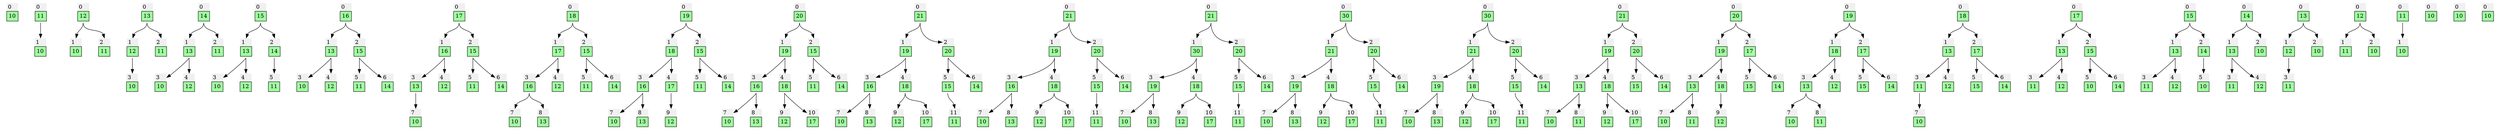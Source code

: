 digraph g
{ 
node [shape=none]
rankdir="TB"
edge[tailclip=false,arrowtail=dot];
node_0_0
[label=<
<TABLE BORDER="0" CELLBORDER="1" CELLSPACING="0" CELLPADDING="4" >
<TR> <TD CELLPADDING="3" BORDER="0"  ALIGN="LEFT" bgcolor="#f0f0f0" PORT="id">0</TD> </TR><TR>
<TD PORT="val" bgcolor="#a0FFa0">10</TD>
</TR></TABLE>>];
node_0_1
[label=<
<TABLE BORDER="0" CELLBORDER="1" CELLSPACING="0" CELLPADDING="4" >
<TR> <TD CELLPADDING="3" BORDER="0"  ALIGN="LEFT" bgcolor="#f0f0f0" PORT="id">0</TD> </TR><TR>
<TD PORT="val" bgcolor="#a0FFa0">11</TD>
</TR></TABLE>>];
node_0_1:s -> node_1_1:id ;
node_1_1
[label=<
<TABLE BORDER="0" CELLBORDER="1" CELLSPACING="0" CELLPADDING="4" >
<TR> <TD CELLPADDING="3" BORDER="0"  ALIGN="LEFT" bgcolor="#f0f0f0" PORT="id">1</TD> </TR><TR>
<TD PORT="val" bgcolor="#a0FFa0">10</TD>
</TR></TABLE>>];
node_0_2
[label=<
<TABLE BORDER="0" CELLBORDER="1" CELLSPACING="0" CELLPADDING="4" >
<TR> <TD CELLPADDING="3" BORDER="0"  ALIGN="LEFT" bgcolor="#f0f0f0" PORT="id">0</TD> </TR><TR>
<TD PORT="val" bgcolor="#a0FFa0">12</TD>
</TR></TABLE>>];
rank = same; node_1_2;node_2_2;
node_0_2:s -> node_1_2:id ;
node_0_2:s -> node_2_2:id ;
node_1_2
[label=<
<TABLE BORDER="0" CELLBORDER="1" CELLSPACING="0" CELLPADDING="4" >
<TR> <TD CELLPADDING="3" BORDER="0"  ALIGN="LEFT" bgcolor="#f0f0f0" PORT="id">1</TD> </TR><TR>
<TD PORT="val" bgcolor="#a0FFa0">10</TD>
</TR></TABLE>>];
node_2_2
[label=<
<TABLE BORDER="0" CELLBORDER="1" CELLSPACING="0" CELLPADDING="4" >
<TR> <TD CELLPADDING="3" BORDER="0"  ALIGN="LEFT" bgcolor="#f0f0f0" PORT="id">2</TD> </TR><TR>
<TD PORT="val" bgcolor="#a0FFa0">11</TD>
</TR></TABLE>>];
node_0_3
[label=<
<TABLE BORDER="0" CELLBORDER="1" CELLSPACING="0" CELLPADDING="4" >
<TR> <TD CELLPADDING="3" BORDER="0"  ALIGN="LEFT" bgcolor="#f0f0f0" PORT="id">0</TD> </TR><TR>
<TD PORT="val" bgcolor="#a0FFa0">13</TD>
</TR></TABLE>>];
rank = same; node_1_3;node_2_3;
node_0_3:s -> node_1_3:id ;
node_0_3:s -> node_2_3:id ;
node_1_3
[label=<
<TABLE BORDER="0" CELLBORDER="1" CELLSPACING="0" CELLPADDING="4" >
<TR> <TD CELLPADDING="3" BORDER="0"  ALIGN="LEFT" bgcolor="#f0f0f0" PORT="id">1</TD> </TR><TR>
<TD PORT="val" bgcolor="#a0FFa0">12</TD>
</TR></TABLE>>];
node_1_3:s -> node_3_3:id ;
node_3_3
[label=<
<TABLE BORDER="0" CELLBORDER="1" CELLSPACING="0" CELLPADDING="4" >
<TR> <TD CELLPADDING="3" BORDER="0"  ALIGN="LEFT" bgcolor="#f0f0f0" PORT="id">3</TD> </TR><TR>
<TD PORT="val" bgcolor="#a0FFa0">10</TD>
</TR></TABLE>>];
node_2_3
[label=<
<TABLE BORDER="0" CELLBORDER="1" CELLSPACING="0" CELLPADDING="4" >
<TR> <TD CELLPADDING="3" BORDER="0"  ALIGN="LEFT" bgcolor="#f0f0f0" PORT="id">2</TD> </TR><TR>
<TD PORT="val" bgcolor="#a0FFa0">11</TD>
</TR></TABLE>>];
node_0_4
[label=<
<TABLE BORDER="0" CELLBORDER="1" CELLSPACING="0" CELLPADDING="4" >
<TR> <TD CELLPADDING="3" BORDER="0"  ALIGN="LEFT" bgcolor="#f0f0f0" PORT="id">0</TD> </TR><TR>
<TD PORT="val" bgcolor="#a0FFa0">14</TD>
</TR></TABLE>>];
rank = same; node_1_4;node_2_4;
node_0_4:s -> node_1_4:id ;
node_0_4:s -> node_2_4:id ;
node_1_4
[label=<
<TABLE BORDER="0" CELLBORDER="1" CELLSPACING="0" CELLPADDING="4" >
<TR> <TD CELLPADDING="3" BORDER="0"  ALIGN="LEFT" bgcolor="#f0f0f0" PORT="id">1</TD> </TR><TR>
<TD PORT="val" bgcolor="#a0FFa0">13</TD>
</TR></TABLE>>];
rank = same; node_3_4;node_4_4;
node_1_4:s -> node_3_4:id ;
node_1_4:s -> node_4_4:id ;
node_3_4
[label=<
<TABLE BORDER="0" CELLBORDER="1" CELLSPACING="0" CELLPADDING="4" >
<TR> <TD CELLPADDING="3" BORDER="0"  ALIGN="LEFT" bgcolor="#f0f0f0" PORT="id">3</TD> </TR><TR>
<TD PORT="val" bgcolor="#a0FFa0">10</TD>
</TR></TABLE>>];
node_4_4
[label=<
<TABLE BORDER="0" CELLBORDER="1" CELLSPACING="0" CELLPADDING="4" >
<TR> <TD CELLPADDING="3" BORDER="0"  ALIGN="LEFT" bgcolor="#f0f0f0" PORT="id">4</TD> </TR><TR>
<TD PORT="val" bgcolor="#a0FFa0">12</TD>
</TR></TABLE>>];
node_2_4
[label=<
<TABLE BORDER="0" CELLBORDER="1" CELLSPACING="0" CELLPADDING="4" >
<TR> <TD CELLPADDING="3" BORDER="0"  ALIGN="LEFT" bgcolor="#f0f0f0" PORT="id">2</TD> </TR><TR>
<TD PORT="val" bgcolor="#a0FFa0">11</TD>
</TR></TABLE>>];
node_0_5
[label=<
<TABLE BORDER="0" CELLBORDER="1" CELLSPACING="0" CELLPADDING="4" >
<TR> <TD CELLPADDING="3" BORDER="0"  ALIGN="LEFT" bgcolor="#f0f0f0" PORT="id">0</TD> </TR><TR>
<TD PORT="val" bgcolor="#a0FFa0">15</TD>
</TR></TABLE>>];
rank = same; node_1_5;node_2_5;
node_0_5:s -> node_1_5:id ;
node_0_5:s -> node_2_5:id ;
node_1_5
[label=<
<TABLE BORDER="0" CELLBORDER="1" CELLSPACING="0" CELLPADDING="4" >
<TR> <TD CELLPADDING="3" BORDER="0"  ALIGN="LEFT" bgcolor="#f0f0f0" PORT="id">1</TD> </TR><TR>
<TD PORT="val" bgcolor="#a0FFa0">13</TD>
</TR></TABLE>>];
rank = same; node_3_5;node_4_5;
node_1_5:s -> node_3_5:id ;
node_1_5:s -> node_4_5:id ;
node_3_5
[label=<
<TABLE BORDER="0" CELLBORDER="1" CELLSPACING="0" CELLPADDING="4" >
<TR> <TD CELLPADDING="3" BORDER="0"  ALIGN="LEFT" bgcolor="#f0f0f0" PORT="id">3</TD> </TR><TR>
<TD PORT="val" bgcolor="#a0FFa0">10</TD>
</TR></TABLE>>];
node_4_5
[label=<
<TABLE BORDER="0" CELLBORDER="1" CELLSPACING="0" CELLPADDING="4" >
<TR> <TD CELLPADDING="3" BORDER="0"  ALIGN="LEFT" bgcolor="#f0f0f0" PORT="id">4</TD> </TR><TR>
<TD PORT="val" bgcolor="#a0FFa0">12</TD>
</TR></TABLE>>];
node_2_5
[label=<
<TABLE BORDER="0" CELLBORDER="1" CELLSPACING="0" CELLPADDING="4" >
<TR> <TD CELLPADDING="3" BORDER="0"  ALIGN="LEFT" bgcolor="#f0f0f0" PORT="id">2</TD> </TR><TR>
<TD PORT="val" bgcolor="#a0FFa0">14</TD>
</TR></TABLE>>];
node_2_5:s -> node_5_5:id ;
node_5_5
[label=<
<TABLE BORDER="0" CELLBORDER="1" CELLSPACING="0" CELLPADDING="4" >
<TR> <TD CELLPADDING="3" BORDER="0"  ALIGN="LEFT" bgcolor="#f0f0f0" PORT="id">5</TD> </TR><TR>
<TD PORT="val" bgcolor="#a0FFa0">11</TD>
</TR></TABLE>>];
node_0_6
[label=<
<TABLE BORDER="0" CELLBORDER="1" CELLSPACING="0" CELLPADDING="4" >
<TR> <TD CELLPADDING="3" BORDER="0"  ALIGN="LEFT" bgcolor="#f0f0f0" PORT="id">0</TD> </TR><TR>
<TD PORT="val" bgcolor="#a0FFa0">16</TD>
</TR></TABLE>>];
rank = same; node_1_6;node_2_6;
node_0_6:s -> node_1_6:id ;
node_0_6:s -> node_2_6:id ;
node_1_6
[label=<
<TABLE BORDER="0" CELLBORDER="1" CELLSPACING="0" CELLPADDING="4" >
<TR> <TD CELLPADDING="3" BORDER="0"  ALIGN="LEFT" bgcolor="#f0f0f0" PORT="id">1</TD> </TR><TR>
<TD PORT="val" bgcolor="#a0FFa0">13</TD>
</TR></TABLE>>];
rank = same; node_3_6;node_4_6;
node_1_6:s -> node_3_6:id ;
node_1_6:s -> node_4_6:id ;
node_3_6
[label=<
<TABLE BORDER="0" CELLBORDER="1" CELLSPACING="0" CELLPADDING="4" >
<TR> <TD CELLPADDING="3" BORDER="0"  ALIGN="LEFT" bgcolor="#f0f0f0" PORT="id">3</TD> </TR><TR>
<TD PORT="val" bgcolor="#a0FFa0">10</TD>
</TR></TABLE>>];
node_4_6
[label=<
<TABLE BORDER="0" CELLBORDER="1" CELLSPACING="0" CELLPADDING="4" >
<TR> <TD CELLPADDING="3" BORDER="0"  ALIGN="LEFT" bgcolor="#f0f0f0" PORT="id">4</TD> </TR><TR>
<TD PORT="val" bgcolor="#a0FFa0">12</TD>
</TR></TABLE>>];
node_2_6
[label=<
<TABLE BORDER="0" CELLBORDER="1" CELLSPACING="0" CELLPADDING="4" >
<TR> <TD CELLPADDING="3" BORDER="0"  ALIGN="LEFT" bgcolor="#f0f0f0" PORT="id">2</TD> </TR><TR>
<TD PORT="val" bgcolor="#a0FFa0">15</TD>
</TR></TABLE>>];
rank = same; node_5_6;node_6_6;
node_2_6:s -> node_5_6:id ;
node_2_6:s -> node_6_6:id ;
node_5_6
[label=<
<TABLE BORDER="0" CELLBORDER="1" CELLSPACING="0" CELLPADDING="4" >
<TR> <TD CELLPADDING="3" BORDER="0"  ALIGN="LEFT" bgcolor="#f0f0f0" PORT="id">5</TD> </TR><TR>
<TD PORT="val" bgcolor="#a0FFa0">11</TD>
</TR></TABLE>>];
node_6_6
[label=<
<TABLE BORDER="0" CELLBORDER="1" CELLSPACING="0" CELLPADDING="4" >
<TR> <TD CELLPADDING="3" BORDER="0"  ALIGN="LEFT" bgcolor="#f0f0f0" PORT="id">6</TD> </TR><TR>
<TD PORT="val" bgcolor="#a0FFa0">14</TD>
</TR></TABLE>>];
node_0_7
[label=<
<TABLE BORDER="0" CELLBORDER="1" CELLSPACING="0" CELLPADDING="4" >
<TR> <TD CELLPADDING="3" BORDER="0"  ALIGN="LEFT" bgcolor="#f0f0f0" PORT="id">0</TD> </TR><TR>
<TD PORT="val" bgcolor="#a0FFa0">17</TD>
</TR></TABLE>>];
rank = same; node_1_7;node_2_7;
node_0_7:s -> node_1_7:id ;
node_0_7:s -> node_2_7:id ;
node_1_7
[label=<
<TABLE BORDER="0" CELLBORDER="1" CELLSPACING="0" CELLPADDING="4" >
<TR> <TD CELLPADDING="3" BORDER="0"  ALIGN="LEFT" bgcolor="#f0f0f0" PORT="id">1</TD> </TR><TR>
<TD PORT="val" bgcolor="#a0FFa0">16</TD>
</TR></TABLE>>];
rank = same; node_3_7;node_4_7;
node_1_7:s -> node_3_7:id ;
node_1_7:s -> node_4_7:id ;
node_3_7
[label=<
<TABLE BORDER="0" CELLBORDER="1" CELLSPACING="0" CELLPADDING="4" >
<TR> <TD CELLPADDING="3" BORDER="0"  ALIGN="LEFT" bgcolor="#f0f0f0" PORT="id">3</TD> </TR><TR>
<TD PORT="val" bgcolor="#a0FFa0">13</TD>
</TR></TABLE>>];
node_3_7:s -> node_7_7:id ;
node_7_7
[label=<
<TABLE BORDER="0" CELLBORDER="1" CELLSPACING="0" CELLPADDING="4" >
<TR> <TD CELLPADDING="3" BORDER="0"  ALIGN="LEFT" bgcolor="#f0f0f0" PORT="id">7</TD> </TR><TR>
<TD PORT="val" bgcolor="#a0FFa0">10</TD>
</TR></TABLE>>];
node_4_7
[label=<
<TABLE BORDER="0" CELLBORDER="1" CELLSPACING="0" CELLPADDING="4" >
<TR> <TD CELLPADDING="3" BORDER="0"  ALIGN="LEFT" bgcolor="#f0f0f0" PORT="id">4</TD> </TR><TR>
<TD PORT="val" bgcolor="#a0FFa0">12</TD>
</TR></TABLE>>];
node_2_7
[label=<
<TABLE BORDER="0" CELLBORDER="1" CELLSPACING="0" CELLPADDING="4" >
<TR> <TD CELLPADDING="3" BORDER="0"  ALIGN="LEFT" bgcolor="#f0f0f0" PORT="id">2</TD> </TR><TR>
<TD PORT="val" bgcolor="#a0FFa0">15</TD>
</TR></TABLE>>];
rank = same; node_5_7;node_6_7;
node_2_7:s -> node_5_7:id ;
node_2_7:s -> node_6_7:id ;
node_5_7
[label=<
<TABLE BORDER="0" CELLBORDER="1" CELLSPACING="0" CELLPADDING="4" >
<TR> <TD CELLPADDING="3" BORDER="0"  ALIGN="LEFT" bgcolor="#f0f0f0" PORT="id">5</TD> </TR><TR>
<TD PORT="val" bgcolor="#a0FFa0">11</TD>
</TR></TABLE>>];
node_6_7
[label=<
<TABLE BORDER="0" CELLBORDER="1" CELLSPACING="0" CELLPADDING="4" >
<TR> <TD CELLPADDING="3" BORDER="0"  ALIGN="LEFT" bgcolor="#f0f0f0" PORT="id">6</TD> </TR><TR>
<TD PORT="val" bgcolor="#a0FFa0">14</TD>
</TR></TABLE>>];
node_0_8
[label=<
<TABLE BORDER="0" CELLBORDER="1" CELLSPACING="0" CELLPADDING="4" >
<TR> <TD CELLPADDING="3" BORDER="0"  ALIGN="LEFT" bgcolor="#f0f0f0" PORT="id">0</TD> </TR><TR>
<TD PORT="val" bgcolor="#a0FFa0">18</TD>
</TR></TABLE>>];
rank = same; node_1_8;node_2_8;
node_0_8:s -> node_1_8:id ;
node_0_8:s -> node_2_8:id ;
node_1_8
[label=<
<TABLE BORDER="0" CELLBORDER="1" CELLSPACING="0" CELLPADDING="4" >
<TR> <TD CELLPADDING="3" BORDER="0"  ALIGN="LEFT" bgcolor="#f0f0f0" PORT="id">1</TD> </TR><TR>
<TD PORT="val" bgcolor="#a0FFa0">17</TD>
</TR></TABLE>>];
rank = same; node_3_8;node_4_8;
node_1_8:s -> node_3_8:id ;
node_1_8:s -> node_4_8:id ;
node_3_8
[label=<
<TABLE BORDER="0" CELLBORDER="1" CELLSPACING="0" CELLPADDING="4" >
<TR> <TD CELLPADDING="3" BORDER="0"  ALIGN="LEFT" bgcolor="#f0f0f0" PORT="id">3</TD> </TR><TR>
<TD PORT="val" bgcolor="#a0FFa0">16</TD>
</TR></TABLE>>];
rank = same; node_7_8;node_8_8;
node_3_8:s -> node_7_8:id ;
node_3_8:s -> node_8_8:id ;
node_7_8
[label=<
<TABLE BORDER="0" CELLBORDER="1" CELLSPACING="0" CELLPADDING="4" >
<TR> <TD CELLPADDING="3" BORDER="0"  ALIGN="LEFT" bgcolor="#f0f0f0" PORT="id">7</TD> </TR><TR>
<TD PORT="val" bgcolor="#a0FFa0">10</TD>
</TR></TABLE>>];
node_8_8
[label=<
<TABLE BORDER="0" CELLBORDER="1" CELLSPACING="0" CELLPADDING="4" >
<TR> <TD CELLPADDING="3" BORDER="0"  ALIGN="LEFT" bgcolor="#f0f0f0" PORT="id">8</TD> </TR><TR>
<TD PORT="val" bgcolor="#a0FFa0">13</TD>
</TR></TABLE>>];
node_4_8
[label=<
<TABLE BORDER="0" CELLBORDER="1" CELLSPACING="0" CELLPADDING="4" >
<TR> <TD CELLPADDING="3" BORDER="0"  ALIGN="LEFT" bgcolor="#f0f0f0" PORT="id">4</TD> </TR><TR>
<TD PORT="val" bgcolor="#a0FFa0">12</TD>
</TR></TABLE>>];
node_2_8
[label=<
<TABLE BORDER="0" CELLBORDER="1" CELLSPACING="0" CELLPADDING="4" >
<TR> <TD CELLPADDING="3" BORDER="0"  ALIGN="LEFT" bgcolor="#f0f0f0" PORT="id">2</TD> </TR><TR>
<TD PORT="val" bgcolor="#a0FFa0">15</TD>
</TR></TABLE>>];
rank = same; node_5_8;node_6_8;
node_2_8:s -> node_5_8:id ;
node_2_8:s -> node_6_8:id ;
node_5_8
[label=<
<TABLE BORDER="0" CELLBORDER="1" CELLSPACING="0" CELLPADDING="4" >
<TR> <TD CELLPADDING="3" BORDER="0"  ALIGN="LEFT" bgcolor="#f0f0f0" PORT="id">5</TD> </TR><TR>
<TD PORT="val" bgcolor="#a0FFa0">11</TD>
</TR></TABLE>>];
node_6_8
[label=<
<TABLE BORDER="0" CELLBORDER="1" CELLSPACING="0" CELLPADDING="4" >
<TR> <TD CELLPADDING="3" BORDER="0"  ALIGN="LEFT" bgcolor="#f0f0f0" PORT="id">6</TD> </TR><TR>
<TD PORT="val" bgcolor="#a0FFa0">14</TD>
</TR></TABLE>>];
node_0_9
[label=<
<TABLE BORDER="0" CELLBORDER="1" CELLSPACING="0" CELLPADDING="4" >
<TR> <TD CELLPADDING="3" BORDER="0"  ALIGN="LEFT" bgcolor="#f0f0f0" PORT="id">0</TD> </TR><TR>
<TD PORT="val" bgcolor="#a0FFa0">19</TD>
</TR></TABLE>>];
rank = same; node_1_9;node_2_9;
node_0_9:s -> node_1_9:id ;
node_0_9:s -> node_2_9:id ;
node_1_9
[label=<
<TABLE BORDER="0" CELLBORDER="1" CELLSPACING="0" CELLPADDING="4" >
<TR> <TD CELLPADDING="3" BORDER="0"  ALIGN="LEFT" bgcolor="#f0f0f0" PORT="id">1</TD> </TR><TR>
<TD PORT="val" bgcolor="#a0FFa0">18</TD>
</TR></TABLE>>];
rank = same; node_3_9;node_4_9;
node_1_9:s -> node_3_9:id ;
node_1_9:s -> node_4_9:id ;
node_3_9
[label=<
<TABLE BORDER="0" CELLBORDER="1" CELLSPACING="0" CELLPADDING="4" >
<TR> <TD CELLPADDING="3" BORDER="0"  ALIGN="LEFT" bgcolor="#f0f0f0" PORT="id">3</TD> </TR><TR>
<TD PORT="val" bgcolor="#a0FFa0">16</TD>
</TR></TABLE>>];
rank = same; node_7_9;node_8_9;
node_3_9:s -> node_7_9:id ;
node_3_9:s -> node_8_9:id ;
node_7_9
[label=<
<TABLE BORDER="0" CELLBORDER="1" CELLSPACING="0" CELLPADDING="4" >
<TR> <TD CELLPADDING="3" BORDER="0"  ALIGN="LEFT" bgcolor="#f0f0f0" PORT="id">7</TD> </TR><TR>
<TD PORT="val" bgcolor="#a0FFa0">10</TD>
</TR></TABLE>>];
node_8_9
[label=<
<TABLE BORDER="0" CELLBORDER="1" CELLSPACING="0" CELLPADDING="4" >
<TR> <TD CELLPADDING="3" BORDER="0"  ALIGN="LEFT" bgcolor="#f0f0f0" PORT="id">8</TD> </TR><TR>
<TD PORT="val" bgcolor="#a0FFa0">13</TD>
</TR></TABLE>>];
node_4_9
[label=<
<TABLE BORDER="0" CELLBORDER="1" CELLSPACING="0" CELLPADDING="4" >
<TR> <TD CELLPADDING="3" BORDER="0"  ALIGN="LEFT" bgcolor="#f0f0f0" PORT="id">4</TD> </TR><TR>
<TD PORT="val" bgcolor="#a0FFa0">17</TD>
</TR></TABLE>>];
node_4_9:s -> node_9_9:id ;
node_9_9
[label=<
<TABLE BORDER="0" CELLBORDER="1" CELLSPACING="0" CELLPADDING="4" >
<TR> <TD CELLPADDING="3" BORDER="0"  ALIGN="LEFT" bgcolor="#f0f0f0" PORT="id">9</TD> </TR><TR>
<TD PORT="val" bgcolor="#a0FFa0">12</TD>
</TR></TABLE>>];
node_2_9
[label=<
<TABLE BORDER="0" CELLBORDER="1" CELLSPACING="0" CELLPADDING="4" >
<TR> <TD CELLPADDING="3" BORDER="0"  ALIGN="LEFT" bgcolor="#f0f0f0" PORT="id">2</TD> </TR><TR>
<TD PORT="val" bgcolor="#a0FFa0">15</TD>
</TR></TABLE>>];
rank = same; node_5_9;node_6_9;
node_2_9:s -> node_5_9:id ;
node_2_9:s -> node_6_9:id ;
node_5_9
[label=<
<TABLE BORDER="0" CELLBORDER="1" CELLSPACING="0" CELLPADDING="4" >
<TR> <TD CELLPADDING="3" BORDER="0"  ALIGN="LEFT" bgcolor="#f0f0f0" PORT="id">5</TD> </TR><TR>
<TD PORT="val" bgcolor="#a0FFa0">11</TD>
</TR></TABLE>>];
node_6_9
[label=<
<TABLE BORDER="0" CELLBORDER="1" CELLSPACING="0" CELLPADDING="4" >
<TR> <TD CELLPADDING="3" BORDER="0"  ALIGN="LEFT" bgcolor="#f0f0f0" PORT="id">6</TD> </TR><TR>
<TD PORT="val" bgcolor="#a0FFa0">14</TD>
</TR></TABLE>>];
node_0_10
[label=<
<TABLE BORDER="0" CELLBORDER="1" CELLSPACING="0" CELLPADDING="4" >
<TR> <TD CELLPADDING="3" BORDER="0"  ALIGN="LEFT" bgcolor="#f0f0f0" PORT="id">0</TD> </TR><TR>
<TD PORT="val" bgcolor="#a0FFa0">20</TD>
</TR></TABLE>>];
rank = same; node_1_10;node_2_10;
node_0_10:s -> node_1_10:id ;
node_0_10:s -> node_2_10:id ;
node_1_10
[label=<
<TABLE BORDER="0" CELLBORDER="1" CELLSPACING="0" CELLPADDING="4" >
<TR> <TD CELLPADDING="3" BORDER="0"  ALIGN="LEFT" bgcolor="#f0f0f0" PORT="id">1</TD> </TR><TR>
<TD PORT="val" bgcolor="#a0FFa0">19</TD>
</TR></TABLE>>];
rank = same; node_3_10;node_4_10;
node_1_10:s -> node_3_10:id ;
node_1_10:s -> node_4_10:id ;
node_3_10
[label=<
<TABLE BORDER="0" CELLBORDER="1" CELLSPACING="0" CELLPADDING="4" >
<TR> <TD CELLPADDING="3" BORDER="0"  ALIGN="LEFT" bgcolor="#f0f0f0" PORT="id">3</TD> </TR><TR>
<TD PORT="val" bgcolor="#a0FFa0">16</TD>
</TR></TABLE>>];
rank = same; node_7_10;node_8_10;
node_3_10:s -> node_7_10:id ;
node_3_10:s -> node_8_10:id ;
node_7_10
[label=<
<TABLE BORDER="0" CELLBORDER="1" CELLSPACING="0" CELLPADDING="4" >
<TR> <TD CELLPADDING="3" BORDER="0"  ALIGN="LEFT" bgcolor="#f0f0f0" PORT="id">7</TD> </TR><TR>
<TD PORT="val" bgcolor="#a0FFa0">10</TD>
</TR></TABLE>>];
node_8_10
[label=<
<TABLE BORDER="0" CELLBORDER="1" CELLSPACING="0" CELLPADDING="4" >
<TR> <TD CELLPADDING="3" BORDER="0"  ALIGN="LEFT" bgcolor="#f0f0f0" PORT="id">8</TD> </TR><TR>
<TD PORT="val" bgcolor="#a0FFa0">13</TD>
</TR></TABLE>>];
node_4_10
[label=<
<TABLE BORDER="0" CELLBORDER="1" CELLSPACING="0" CELLPADDING="4" >
<TR> <TD CELLPADDING="3" BORDER="0"  ALIGN="LEFT" bgcolor="#f0f0f0" PORT="id">4</TD> </TR><TR>
<TD PORT="val" bgcolor="#a0FFa0">18</TD>
</TR></TABLE>>];
rank = same; node_9_10;node_10_10;
node_4_10:s -> node_9_10:id ;
node_4_10:s -> node_10_10:id ;
node_9_10
[label=<
<TABLE BORDER="0" CELLBORDER="1" CELLSPACING="0" CELLPADDING="4" >
<TR> <TD CELLPADDING="3" BORDER="0"  ALIGN="LEFT" bgcolor="#f0f0f0" PORT="id">9</TD> </TR><TR>
<TD PORT="val" bgcolor="#a0FFa0">12</TD>
</TR></TABLE>>];
node_10_10
[label=<
<TABLE BORDER="0" CELLBORDER="1" CELLSPACING="0" CELLPADDING="4" >
<TR> <TD CELLPADDING="3" BORDER="0"  ALIGN="LEFT" bgcolor="#f0f0f0" PORT="id">10</TD> </TR><TR>
<TD PORT="val" bgcolor="#a0FFa0">17</TD>
</TR></TABLE>>];
node_2_10
[label=<
<TABLE BORDER="0" CELLBORDER="1" CELLSPACING="0" CELLPADDING="4" >
<TR> <TD CELLPADDING="3" BORDER="0"  ALIGN="LEFT" bgcolor="#f0f0f0" PORT="id">2</TD> </TR><TR>
<TD PORT="val" bgcolor="#a0FFa0">15</TD>
</TR></TABLE>>];
rank = same; node_5_10;node_6_10;
node_2_10:s -> node_5_10:id ;
node_2_10:s -> node_6_10:id ;
node_5_10
[label=<
<TABLE BORDER="0" CELLBORDER="1" CELLSPACING="0" CELLPADDING="4" >
<TR> <TD CELLPADDING="3" BORDER="0"  ALIGN="LEFT" bgcolor="#f0f0f0" PORT="id">5</TD> </TR><TR>
<TD PORT="val" bgcolor="#a0FFa0">11</TD>
</TR></TABLE>>];
node_6_10
[label=<
<TABLE BORDER="0" CELLBORDER="1" CELLSPACING="0" CELLPADDING="4" >
<TR> <TD CELLPADDING="3" BORDER="0"  ALIGN="LEFT" bgcolor="#f0f0f0" PORT="id">6</TD> </TR><TR>
<TD PORT="val" bgcolor="#a0FFa0">14</TD>
</TR></TABLE>>];
node_0_11
[label=<
<TABLE BORDER="0" CELLBORDER="1" CELLSPACING="0" CELLPADDING="4" >
<TR> <TD CELLPADDING="3" BORDER="0"  ALIGN="LEFT" bgcolor="#f0f0f0" PORT="id">0</TD> </TR><TR>
<TD PORT="val" bgcolor="#a0FFa0">21</TD>
</TR></TABLE>>];
rank = same; node_1_11;node_2_11;
node_0_11:s -> node_1_11:id ;
node_0_11:s -> node_2_11:id ;
node_1_11
[label=<
<TABLE BORDER="0" CELLBORDER="1" CELLSPACING="0" CELLPADDING="4" >
<TR> <TD CELLPADDING="3" BORDER="0"  ALIGN="LEFT" bgcolor="#f0f0f0" PORT="id">1</TD> </TR><TR>
<TD PORT="val" bgcolor="#a0FFa0">19</TD>
</TR></TABLE>>];
rank = same; node_3_11;node_4_11;
node_1_11:s -> node_3_11:id ;
node_1_11:s -> node_4_11:id ;
node_3_11
[label=<
<TABLE BORDER="0" CELLBORDER="1" CELLSPACING="0" CELLPADDING="4" >
<TR> <TD CELLPADDING="3" BORDER="0"  ALIGN="LEFT" bgcolor="#f0f0f0" PORT="id">3</TD> </TR><TR>
<TD PORT="val" bgcolor="#a0FFa0">16</TD>
</TR></TABLE>>];
rank = same; node_7_11;node_8_11;
node_3_11:s -> node_7_11:id ;
node_3_11:s -> node_8_11:id ;
node_7_11
[label=<
<TABLE BORDER="0" CELLBORDER="1" CELLSPACING="0" CELLPADDING="4" >
<TR> <TD CELLPADDING="3" BORDER="0"  ALIGN="LEFT" bgcolor="#f0f0f0" PORT="id">7</TD> </TR><TR>
<TD PORT="val" bgcolor="#a0FFa0">10</TD>
</TR></TABLE>>];
node_8_11
[label=<
<TABLE BORDER="0" CELLBORDER="1" CELLSPACING="0" CELLPADDING="4" >
<TR> <TD CELLPADDING="3" BORDER="0"  ALIGN="LEFT" bgcolor="#f0f0f0" PORT="id">8</TD> </TR><TR>
<TD PORT="val" bgcolor="#a0FFa0">13</TD>
</TR></TABLE>>];
node_4_11
[label=<
<TABLE BORDER="0" CELLBORDER="1" CELLSPACING="0" CELLPADDING="4" >
<TR> <TD CELLPADDING="3" BORDER="0"  ALIGN="LEFT" bgcolor="#f0f0f0" PORT="id">4</TD> </TR><TR>
<TD PORT="val" bgcolor="#a0FFa0">18</TD>
</TR></TABLE>>];
rank = same; node_9_11;node_10_11;
node_4_11:s -> node_9_11:id ;
node_4_11:s -> node_10_11:id ;
node_9_11
[label=<
<TABLE BORDER="0" CELLBORDER="1" CELLSPACING="0" CELLPADDING="4" >
<TR> <TD CELLPADDING="3" BORDER="0"  ALIGN="LEFT" bgcolor="#f0f0f0" PORT="id">9</TD> </TR><TR>
<TD PORT="val" bgcolor="#a0FFa0">12</TD>
</TR></TABLE>>];
node_10_11
[label=<
<TABLE BORDER="0" CELLBORDER="1" CELLSPACING="0" CELLPADDING="4" >
<TR> <TD CELLPADDING="3" BORDER="0"  ALIGN="LEFT" bgcolor="#f0f0f0" PORT="id">10</TD> </TR><TR>
<TD PORT="val" bgcolor="#a0FFa0">17</TD>
</TR></TABLE>>];
node_2_11
[label=<
<TABLE BORDER="0" CELLBORDER="1" CELLSPACING="0" CELLPADDING="4" >
<TR> <TD CELLPADDING="3" BORDER="0"  ALIGN="LEFT" bgcolor="#f0f0f0" PORT="id">2</TD> </TR><TR>
<TD PORT="val" bgcolor="#a0FFa0">20</TD>
</TR></TABLE>>];
rank = same; node_5_11;node_6_11;
node_2_11:s -> node_5_11:id ;
node_2_11:s -> node_6_11:id ;
node_5_11
[label=<
<TABLE BORDER="0" CELLBORDER="1" CELLSPACING="0" CELLPADDING="4" >
<TR> <TD CELLPADDING="3" BORDER="0"  ALIGN="LEFT" bgcolor="#f0f0f0" PORT="id">5</TD> </TR><TR>
<TD PORT="val" bgcolor="#a0FFa0">15</TD>
</TR></TABLE>>];
node_5_11:s -> node_11_11:id ;
node_11_11
[label=<
<TABLE BORDER="0" CELLBORDER="1" CELLSPACING="0" CELLPADDING="4" >
<TR> <TD CELLPADDING="3" BORDER="0"  ALIGN="LEFT" bgcolor="#f0f0f0" PORT="id">11</TD> </TR><TR>
<TD PORT="val" bgcolor="#a0FFa0">11</TD>
</TR></TABLE>>];
node_6_11
[label=<
<TABLE BORDER="0" CELLBORDER="1" CELLSPACING="0" CELLPADDING="4" >
<TR> <TD CELLPADDING="3" BORDER="0"  ALIGN="LEFT" bgcolor="#f0f0f0" PORT="id">6</TD> </TR><TR>
<TD PORT="val" bgcolor="#a0FFa0">14</TD>
</TR></TABLE>>];
node_0_12
[label=<
<TABLE BORDER="0" CELLBORDER="1" CELLSPACING="0" CELLPADDING="4" >
<TR> <TD CELLPADDING="3" BORDER="0"  ALIGN="LEFT" bgcolor="#f0f0f0" PORT="id">0</TD> </TR><TR>
<TD PORT="val" bgcolor="#a0FFa0">21</TD>
</TR></TABLE>>];
rank = same; node_1_12;node_2_12;
node_0_12:s -> node_1_12:id ;
node_0_12:s -> node_2_12:id ;
node_1_12
[label=<
<TABLE BORDER="0" CELLBORDER="1" CELLSPACING="0" CELLPADDING="4" >
<TR> <TD CELLPADDING="3" BORDER="0"  ALIGN="LEFT" bgcolor="#f0f0f0" PORT="id">1</TD> </TR><TR>
<TD PORT="val" bgcolor="#a0FFa0">19</TD>
</TR></TABLE>>];
rank = same; node_3_12;node_4_12;
node_1_12:s -> node_3_12:id ;
node_1_12:s -> node_4_12:id ;
node_3_12
[label=<
<TABLE BORDER="0" CELLBORDER="1" CELLSPACING="0" CELLPADDING="4" >
<TR> <TD CELLPADDING="3" BORDER="0"  ALIGN="LEFT" bgcolor="#f0f0f0" PORT="id">3</TD> </TR><TR>
<TD PORT="val" bgcolor="#a0FFa0">16</TD>
</TR></TABLE>>];
rank = same; node_7_12;node_8_12;
node_3_12:s -> node_7_12:id ;
node_3_12:s -> node_8_12:id ;
node_7_12
[label=<
<TABLE BORDER="0" CELLBORDER="1" CELLSPACING="0" CELLPADDING="4" >
<TR> <TD CELLPADDING="3" BORDER="0"  ALIGN="LEFT" bgcolor="#f0f0f0" PORT="id">7</TD> </TR><TR>
<TD PORT="val" bgcolor="#a0FFa0">10</TD>
</TR></TABLE>>];
node_8_12
[label=<
<TABLE BORDER="0" CELLBORDER="1" CELLSPACING="0" CELLPADDING="4" >
<TR> <TD CELLPADDING="3" BORDER="0"  ALIGN="LEFT" bgcolor="#f0f0f0" PORT="id">8</TD> </TR><TR>
<TD PORT="val" bgcolor="#a0FFa0">13</TD>
</TR></TABLE>>];
node_4_12
[label=<
<TABLE BORDER="0" CELLBORDER="1" CELLSPACING="0" CELLPADDING="4" >
<TR> <TD CELLPADDING="3" BORDER="0"  ALIGN="LEFT" bgcolor="#f0f0f0" PORT="id">4</TD> </TR><TR>
<TD PORT="val" bgcolor="#a0FFa0">18</TD>
</TR></TABLE>>];
rank = same; node_9_12;node_10_12;
node_4_12:s -> node_9_12:id ;
node_4_12:s -> node_10_12:id ;
node_9_12
[label=<
<TABLE BORDER="0" CELLBORDER="1" CELLSPACING="0" CELLPADDING="4" >
<TR> <TD CELLPADDING="3" BORDER="0"  ALIGN="LEFT" bgcolor="#f0f0f0" PORT="id">9</TD> </TR><TR>
<TD PORT="val" bgcolor="#a0FFa0">12</TD>
</TR></TABLE>>];
node_10_12
[label=<
<TABLE BORDER="0" CELLBORDER="1" CELLSPACING="0" CELLPADDING="4" >
<TR> <TD CELLPADDING="3" BORDER="0"  ALIGN="LEFT" bgcolor="#f0f0f0" PORT="id">10</TD> </TR><TR>
<TD PORT="val" bgcolor="#a0FFa0">17</TD>
</TR></TABLE>>];
node_2_12
[label=<
<TABLE BORDER="0" CELLBORDER="1" CELLSPACING="0" CELLPADDING="4" >
<TR> <TD CELLPADDING="3" BORDER="0"  ALIGN="LEFT" bgcolor="#f0f0f0" PORT="id">2</TD> </TR><TR>
<TD PORT="val" bgcolor="#a0FFa0">20</TD>
</TR></TABLE>>];
rank = same; node_5_12;node_6_12;
node_2_12:s -> node_5_12:id ;
node_2_12:s -> node_6_12:id ;
node_5_12
[label=<
<TABLE BORDER="0" CELLBORDER="1" CELLSPACING="0" CELLPADDING="4" >
<TR> <TD CELLPADDING="3" BORDER="0"  ALIGN="LEFT" bgcolor="#f0f0f0" PORT="id">5</TD> </TR><TR>
<TD PORT="val" bgcolor="#a0FFa0">15</TD>
</TR></TABLE>>];
node_5_12:s -> node_11_12:id ;
node_11_12
[label=<
<TABLE BORDER="0" CELLBORDER="1" CELLSPACING="0" CELLPADDING="4" >
<TR> <TD CELLPADDING="3" BORDER="0"  ALIGN="LEFT" bgcolor="#f0f0f0" PORT="id">11</TD> </TR><TR>
<TD PORT="val" bgcolor="#a0FFa0">11</TD>
</TR></TABLE>>];
node_6_12
[label=<
<TABLE BORDER="0" CELLBORDER="1" CELLSPACING="0" CELLPADDING="4" >
<TR> <TD CELLPADDING="3" BORDER="0"  ALIGN="LEFT" bgcolor="#f0f0f0" PORT="id">6</TD> </TR><TR>
<TD PORT="val" bgcolor="#a0FFa0">14</TD>
</TR></TABLE>>];
node_0_13
[label=<
<TABLE BORDER="0" CELLBORDER="1" CELLSPACING="0" CELLPADDING="4" >
<TR> <TD CELLPADDING="3" BORDER="0"  ALIGN="LEFT" bgcolor="#f0f0f0" PORT="id">0</TD> </TR><TR>
<TD PORT="val" bgcolor="#a0FFa0">21</TD>
</TR></TABLE>>];
rank = same; node_1_13;node_2_13;
node_0_13:s -> node_1_13:id ;
node_0_13:s -> node_2_13:id ;
node_1_13
[label=<
<TABLE BORDER="0" CELLBORDER="1" CELLSPACING="0" CELLPADDING="4" >
<TR> <TD CELLPADDING="3" BORDER="0"  ALIGN="LEFT" bgcolor="#f0f0f0" PORT="id">1</TD> </TR><TR>
<TD PORT="val" bgcolor="#a0FFa0">30</TD>
</TR></TABLE>>];
rank = same; node_3_13;node_4_13;
node_1_13:s -> node_3_13:id ;
node_1_13:s -> node_4_13:id ;
node_3_13
[label=<
<TABLE BORDER="0" CELLBORDER="1" CELLSPACING="0" CELLPADDING="4" >
<TR> <TD CELLPADDING="3" BORDER="0"  ALIGN="LEFT" bgcolor="#f0f0f0" PORT="id">3</TD> </TR><TR>
<TD PORT="val" bgcolor="#a0FFa0">19</TD>
</TR></TABLE>>];
rank = same; node_7_13;node_8_13;
node_3_13:s -> node_7_13:id ;
node_3_13:s -> node_8_13:id ;
node_7_13
[label=<
<TABLE BORDER="0" CELLBORDER="1" CELLSPACING="0" CELLPADDING="4" >
<TR> <TD CELLPADDING="3" BORDER="0"  ALIGN="LEFT" bgcolor="#f0f0f0" PORT="id">7</TD> </TR><TR>
<TD PORT="val" bgcolor="#a0FFa0">10</TD>
</TR></TABLE>>];
node_8_13
[label=<
<TABLE BORDER="0" CELLBORDER="1" CELLSPACING="0" CELLPADDING="4" >
<TR> <TD CELLPADDING="3" BORDER="0"  ALIGN="LEFT" bgcolor="#f0f0f0" PORT="id">8</TD> </TR><TR>
<TD PORT="val" bgcolor="#a0FFa0">13</TD>
</TR></TABLE>>];
node_4_13
[label=<
<TABLE BORDER="0" CELLBORDER="1" CELLSPACING="0" CELLPADDING="4" >
<TR> <TD CELLPADDING="3" BORDER="0"  ALIGN="LEFT" bgcolor="#f0f0f0" PORT="id">4</TD> </TR><TR>
<TD PORT="val" bgcolor="#a0FFa0">18</TD>
</TR></TABLE>>];
rank = same; node_9_13;node_10_13;
node_4_13:s -> node_9_13:id ;
node_4_13:s -> node_10_13:id ;
node_9_13
[label=<
<TABLE BORDER="0" CELLBORDER="1" CELLSPACING="0" CELLPADDING="4" >
<TR> <TD CELLPADDING="3" BORDER="0"  ALIGN="LEFT" bgcolor="#f0f0f0" PORT="id">9</TD> </TR><TR>
<TD PORT="val" bgcolor="#a0FFa0">12</TD>
</TR></TABLE>>];
node_10_13
[label=<
<TABLE BORDER="0" CELLBORDER="1" CELLSPACING="0" CELLPADDING="4" >
<TR> <TD CELLPADDING="3" BORDER="0"  ALIGN="LEFT" bgcolor="#f0f0f0" PORT="id">10</TD> </TR><TR>
<TD PORT="val" bgcolor="#a0FFa0">17</TD>
</TR></TABLE>>];
node_2_13
[label=<
<TABLE BORDER="0" CELLBORDER="1" CELLSPACING="0" CELLPADDING="4" >
<TR> <TD CELLPADDING="3" BORDER="0"  ALIGN="LEFT" bgcolor="#f0f0f0" PORT="id">2</TD> </TR><TR>
<TD PORT="val" bgcolor="#a0FFa0">20</TD>
</TR></TABLE>>];
rank = same; node_5_13;node_6_13;
node_2_13:s -> node_5_13:id ;
node_2_13:s -> node_6_13:id ;
node_5_13
[label=<
<TABLE BORDER="0" CELLBORDER="1" CELLSPACING="0" CELLPADDING="4" >
<TR> <TD CELLPADDING="3" BORDER="0"  ALIGN="LEFT" bgcolor="#f0f0f0" PORT="id">5</TD> </TR><TR>
<TD PORT="val" bgcolor="#a0FFa0">15</TD>
</TR></TABLE>>];
node_5_13:s -> node_11_13:id ;
node_11_13
[label=<
<TABLE BORDER="0" CELLBORDER="1" CELLSPACING="0" CELLPADDING="4" >
<TR> <TD CELLPADDING="3" BORDER="0"  ALIGN="LEFT" bgcolor="#f0f0f0" PORT="id">11</TD> </TR><TR>
<TD PORT="val" bgcolor="#a0FFa0">11</TD>
</TR></TABLE>>];
node_6_13
[label=<
<TABLE BORDER="0" CELLBORDER="1" CELLSPACING="0" CELLPADDING="4" >
<TR> <TD CELLPADDING="3" BORDER="0"  ALIGN="LEFT" bgcolor="#f0f0f0" PORT="id">6</TD> </TR><TR>
<TD PORT="val" bgcolor="#a0FFa0">14</TD>
</TR></TABLE>>];
node_0_15
[label=<
<TABLE BORDER="0" CELLBORDER="1" CELLSPACING="0" CELLPADDING="4" >
<TR> <TD CELLPADDING="3" BORDER="0"  ALIGN="LEFT" bgcolor="#f0f0f0" PORT="id">0</TD> </TR><TR>
<TD PORT="val" bgcolor="#a0FFa0">30</TD>
</TR></TABLE>>];
rank = same; node_1_15;node_2_15;
node_0_15:s -> node_1_15:id ;
node_0_15:s -> node_2_15:id ;
node_1_15
[label=<
<TABLE BORDER="0" CELLBORDER="1" CELLSPACING="0" CELLPADDING="4" >
<TR> <TD CELLPADDING="3" BORDER="0"  ALIGN="LEFT" bgcolor="#f0f0f0" PORT="id">1</TD> </TR><TR>
<TD PORT="val" bgcolor="#a0FFa0">21</TD>
</TR></TABLE>>];
rank = same; node_3_15;node_4_15;
node_1_15:s -> node_3_15:id ;
node_1_15:s -> node_4_15:id ;
node_3_15
[label=<
<TABLE BORDER="0" CELLBORDER="1" CELLSPACING="0" CELLPADDING="4" >
<TR> <TD CELLPADDING="3" BORDER="0"  ALIGN="LEFT" bgcolor="#f0f0f0" PORT="id">3</TD> </TR><TR>
<TD PORT="val" bgcolor="#a0FFa0">19</TD>
</TR></TABLE>>];
rank = same; node_7_15;node_8_15;
node_3_15:s -> node_7_15:id ;
node_3_15:s -> node_8_15:id ;
node_7_15
[label=<
<TABLE BORDER="0" CELLBORDER="1" CELLSPACING="0" CELLPADDING="4" >
<TR> <TD CELLPADDING="3" BORDER="0"  ALIGN="LEFT" bgcolor="#f0f0f0" PORT="id">7</TD> </TR><TR>
<TD PORT="val" bgcolor="#a0FFa0">10</TD>
</TR></TABLE>>];
node_8_15
[label=<
<TABLE BORDER="0" CELLBORDER="1" CELLSPACING="0" CELLPADDING="4" >
<TR> <TD CELLPADDING="3" BORDER="0"  ALIGN="LEFT" bgcolor="#f0f0f0" PORT="id">8</TD> </TR><TR>
<TD PORT="val" bgcolor="#a0FFa0">13</TD>
</TR></TABLE>>];
node_4_15
[label=<
<TABLE BORDER="0" CELLBORDER="1" CELLSPACING="0" CELLPADDING="4" >
<TR> <TD CELLPADDING="3" BORDER="0"  ALIGN="LEFT" bgcolor="#f0f0f0" PORT="id">4</TD> </TR><TR>
<TD PORT="val" bgcolor="#a0FFa0">18</TD>
</TR></TABLE>>];
rank = same; node_9_15;node_10_15;
node_4_15:s -> node_9_15:id ;
node_4_15:s -> node_10_15:id ;
node_9_15
[label=<
<TABLE BORDER="0" CELLBORDER="1" CELLSPACING="0" CELLPADDING="4" >
<TR> <TD CELLPADDING="3" BORDER="0"  ALIGN="LEFT" bgcolor="#f0f0f0" PORT="id">9</TD> </TR><TR>
<TD PORT="val" bgcolor="#a0FFa0">12</TD>
</TR></TABLE>>];
node_10_15
[label=<
<TABLE BORDER="0" CELLBORDER="1" CELLSPACING="0" CELLPADDING="4" >
<TR> <TD CELLPADDING="3" BORDER="0"  ALIGN="LEFT" bgcolor="#f0f0f0" PORT="id">10</TD> </TR><TR>
<TD PORT="val" bgcolor="#a0FFa0">17</TD>
</TR></TABLE>>];
node_2_15
[label=<
<TABLE BORDER="0" CELLBORDER="1" CELLSPACING="0" CELLPADDING="4" >
<TR> <TD CELLPADDING="3" BORDER="0"  ALIGN="LEFT" bgcolor="#f0f0f0" PORT="id">2</TD> </TR><TR>
<TD PORT="val" bgcolor="#a0FFa0">20</TD>
</TR></TABLE>>];
rank = same; node_5_15;node_6_15;
node_2_15:s -> node_5_15:id ;
node_2_15:s -> node_6_15:id ;
node_5_15
[label=<
<TABLE BORDER="0" CELLBORDER="1" CELLSPACING="0" CELLPADDING="4" >
<TR> <TD CELLPADDING="3" BORDER="0"  ALIGN="LEFT" bgcolor="#f0f0f0" PORT="id">5</TD> </TR><TR>
<TD PORT="val" bgcolor="#a0FFa0">15</TD>
</TR></TABLE>>];
node_5_15:s -> node_11_15:id ;
node_11_15
[label=<
<TABLE BORDER="0" CELLBORDER="1" CELLSPACING="0" CELLPADDING="4" >
<TR> <TD CELLPADDING="3" BORDER="0"  ALIGN="LEFT" bgcolor="#f0f0f0" PORT="id">11</TD> </TR><TR>
<TD PORT="val" bgcolor="#a0FFa0">11</TD>
</TR></TABLE>>];
node_6_15
[label=<
<TABLE BORDER="0" CELLBORDER="1" CELLSPACING="0" CELLPADDING="4" >
<TR> <TD CELLPADDING="3" BORDER="0"  ALIGN="LEFT" bgcolor="#f0f0f0" PORT="id">6</TD> </TR><TR>
<TD PORT="val" bgcolor="#a0FFa0">14</TD>
</TR></TABLE>>];
node_0_17
[label=<
<TABLE BORDER="0" CELLBORDER="1" CELLSPACING="0" CELLPADDING="4" >
<TR> <TD CELLPADDING="3" BORDER="0"  ALIGN="LEFT" bgcolor="#f0f0f0" PORT="id">0</TD> </TR><TR>
<TD PORT="val" bgcolor="#a0FFa0">30</TD>
</TR></TABLE>>];
rank = same; node_1_17;node_2_17;
node_0_17:s -> node_1_17:id ;
node_0_17:s -> node_2_17:id ;
node_1_17
[label=<
<TABLE BORDER="0" CELLBORDER="1" CELLSPACING="0" CELLPADDING="4" >
<TR> <TD CELLPADDING="3" BORDER="0"  ALIGN="LEFT" bgcolor="#f0f0f0" PORT="id">1</TD> </TR><TR>
<TD PORT="val" bgcolor="#a0FFa0">21</TD>
</TR></TABLE>>];
rank = same; node_3_17;node_4_17;
node_1_17:s -> node_3_17:id ;
node_1_17:s -> node_4_17:id ;
node_3_17
[label=<
<TABLE BORDER="0" CELLBORDER="1" CELLSPACING="0" CELLPADDING="4" >
<TR> <TD CELLPADDING="3" BORDER="0"  ALIGN="LEFT" bgcolor="#f0f0f0" PORT="id">3</TD> </TR><TR>
<TD PORT="val" bgcolor="#a0FFa0">19</TD>
</TR></TABLE>>];
rank = same; node_7_17;node_8_17;
node_3_17:s -> node_7_17:id ;
node_3_17:s -> node_8_17:id ;
node_7_17
[label=<
<TABLE BORDER="0" CELLBORDER="1" CELLSPACING="0" CELLPADDING="4" >
<TR> <TD CELLPADDING="3" BORDER="0"  ALIGN="LEFT" bgcolor="#f0f0f0" PORT="id">7</TD> </TR><TR>
<TD PORT="val" bgcolor="#a0FFa0">10</TD>
</TR></TABLE>>];
node_8_17
[label=<
<TABLE BORDER="0" CELLBORDER="1" CELLSPACING="0" CELLPADDING="4" >
<TR> <TD CELLPADDING="3" BORDER="0"  ALIGN="LEFT" bgcolor="#f0f0f0" PORT="id">8</TD> </TR><TR>
<TD PORT="val" bgcolor="#a0FFa0">13</TD>
</TR></TABLE>>];
node_4_17
[label=<
<TABLE BORDER="0" CELLBORDER="1" CELLSPACING="0" CELLPADDING="4" >
<TR> <TD CELLPADDING="3" BORDER="0"  ALIGN="LEFT" bgcolor="#f0f0f0" PORT="id">4</TD> </TR><TR>
<TD PORT="val" bgcolor="#a0FFa0">18</TD>
</TR></TABLE>>];
rank = same; node_9_17;node_10_17;
node_4_17:s -> node_9_17:id ;
node_4_17:s -> node_10_17:id ;
node_9_17
[label=<
<TABLE BORDER="0" CELLBORDER="1" CELLSPACING="0" CELLPADDING="4" >
<TR> <TD CELLPADDING="3" BORDER="0"  ALIGN="LEFT" bgcolor="#f0f0f0" PORT="id">9</TD> </TR><TR>
<TD PORT="val" bgcolor="#a0FFa0">12</TD>
</TR></TABLE>>];
node_10_17
[label=<
<TABLE BORDER="0" CELLBORDER="1" CELLSPACING="0" CELLPADDING="4" >
<TR> <TD CELLPADDING="3" BORDER="0"  ALIGN="LEFT" bgcolor="#f0f0f0" PORT="id">10</TD> </TR><TR>
<TD PORT="val" bgcolor="#a0FFa0">17</TD>
</TR></TABLE>>];
node_2_17
[label=<
<TABLE BORDER="0" CELLBORDER="1" CELLSPACING="0" CELLPADDING="4" >
<TR> <TD CELLPADDING="3" BORDER="0"  ALIGN="LEFT" bgcolor="#f0f0f0" PORT="id">2</TD> </TR><TR>
<TD PORT="val" bgcolor="#a0FFa0">20</TD>
</TR></TABLE>>];
rank = same; node_5_17;node_6_17;
node_2_17:s -> node_5_17:id ;
node_2_17:s -> node_6_17:id ;
node_5_17
[label=<
<TABLE BORDER="0" CELLBORDER="1" CELLSPACING="0" CELLPADDING="4" >
<TR> <TD CELLPADDING="3" BORDER="0"  ALIGN="LEFT" bgcolor="#f0f0f0" PORT="id">5</TD> </TR><TR>
<TD PORT="val" bgcolor="#a0FFa0">15</TD>
</TR></TABLE>>];
node_5_17:s -> node_11_17:id ;
node_11_17
[label=<
<TABLE BORDER="0" CELLBORDER="1" CELLSPACING="0" CELLPADDING="4" >
<TR> <TD CELLPADDING="3" BORDER="0"  ALIGN="LEFT" bgcolor="#f0f0f0" PORT="id">11</TD> </TR><TR>
<TD PORT="val" bgcolor="#a0FFa0">11</TD>
</TR></TABLE>>];
node_6_17
[label=<
<TABLE BORDER="0" CELLBORDER="1" CELLSPACING="0" CELLPADDING="4" >
<TR> <TD CELLPADDING="3" BORDER="0"  ALIGN="LEFT" bgcolor="#f0f0f0" PORT="id">6</TD> </TR><TR>
<TD PORT="val" bgcolor="#a0FFa0">14</TD>
</TR></TABLE>>];
node_0_18
[label=<
<TABLE BORDER="0" CELLBORDER="1" CELLSPACING="0" CELLPADDING="4" >
<TR> <TD CELLPADDING="3" BORDER="0"  ALIGN="LEFT" bgcolor="#f0f0f0" PORT="id">0</TD> </TR><TR>
<TD PORT="val" bgcolor="#a0FFa0">21</TD>
</TR></TABLE>>];
rank = same; node_1_18;node_2_18;
node_0_18:s -> node_1_18:id ;
node_0_18:s -> node_2_18:id ;
node_1_18
[label=<
<TABLE BORDER="0" CELLBORDER="1" CELLSPACING="0" CELLPADDING="4" >
<TR> <TD CELLPADDING="3" BORDER="0"  ALIGN="LEFT" bgcolor="#f0f0f0" PORT="id">1</TD> </TR><TR>
<TD PORT="val" bgcolor="#a0FFa0">19</TD>
</TR></TABLE>>];
rank = same; node_3_18;node_4_18;
node_1_18:s -> node_3_18:id ;
node_1_18:s -> node_4_18:id ;
node_3_18
[label=<
<TABLE BORDER="0" CELLBORDER="1" CELLSPACING="0" CELLPADDING="4" >
<TR> <TD CELLPADDING="3" BORDER="0"  ALIGN="LEFT" bgcolor="#f0f0f0" PORT="id">3</TD> </TR><TR>
<TD PORT="val" bgcolor="#a0FFa0">13</TD>
</TR></TABLE>>];
rank = same; node_7_18;node_8_18;
node_3_18:s -> node_7_18:id ;
node_3_18:s -> node_8_18:id ;
node_7_18
[label=<
<TABLE BORDER="0" CELLBORDER="1" CELLSPACING="0" CELLPADDING="4" >
<TR> <TD CELLPADDING="3" BORDER="0"  ALIGN="LEFT" bgcolor="#f0f0f0" PORT="id">7</TD> </TR><TR>
<TD PORT="val" bgcolor="#a0FFa0">10</TD>
</TR></TABLE>>];
node_8_18
[label=<
<TABLE BORDER="0" CELLBORDER="1" CELLSPACING="0" CELLPADDING="4" >
<TR> <TD CELLPADDING="3" BORDER="0"  ALIGN="LEFT" bgcolor="#f0f0f0" PORT="id">8</TD> </TR><TR>
<TD PORT="val" bgcolor="#a0FFa0">11</TD>
</TR></TABLE>>];
node_4_18
[label=<
<TABLE BORDER="0" CELLBORDER="1" CELLSPACING="0" CELLPADDING="4" >
<TR> <TD CELLPADDING="3" BORDER="0"  ALIGN="LEFT" bgcolor="#f0f0f0" PORT="id">4</TD> </TR><TR>
<TD PORT="val" bgcolor="#a0FFa0">18</TD>
</TR></TABLE>>];
rank = same; node_9_18;node_10_18;
node_4_18:s -> node_9_18:id ;
node_4_18:s -> node_10_18:id ;
node_9_18
[label=<
<TABLE BORDER="0" CELLBORDER="1" CELLSPACING="0" CELLPADDING="4" >
<TR> <TD CELLPADDING="3" BORDER="0"  ALIGN="LEFT" bgcolor="#f0f0f0" PORT="id">9</TD> </TR><TR>
<TD PORT="val" bgcolor="#a0FFa0">12</TD>
</TR></TABLE>>];
node_10_18
[label=<
<TABLE BORDER="0" CELLBORDER="1" CELLSPACING="0" CELLPADDING="4" >
<TR> <TD CELLPADDING="3" BORDER="0"  ALIGN="LEFT" bgcolor="#f0f0f0" PORT="id">10</TD> </TR><TR>
<TD PORT="val" bgcolor="#a0FFa0">17</TD>
</TR></TABLE>>];
node_2_18
[label=<
<TABLE BORDER="0" CELLBORDER="1" CELLSPACING="0" CELLPADDING="4" >
<TR> <TD CELLPADDING="3" BORDER="0"  ALIGN="LEFT" bgcolor="#f0f0f0" PORT="id">2</TD> </TR><TR>
<TD PORT="val" bgcolor="#a0FFa0">20</TD>
</TR></TABLE>>];
rank = same; node_5_18;node_6_18;
node_2_18:s -> node_5_18:id ;
node_2_18:s -> node_6_18:id ;
node_5_18
[label=<
<TABLE BORDER="0" CELLBORDER="1" CELLSPACING="0" CELLPADDING="4" >
<TR> <TD CELLPADDING="3" BORDER="0"  ALIGN="LEFT" bgcolor="#f0f0f0" PORT="id">5</TD> </TR><TR>
<TD PORT="val" bgcolor="#a0FFa0">15</TD>
</TR></TABLE>>];
node_6_18
[label=<
<TABLE BORDER="0" CELLBORDER="1" CELLSPACING="0" CELLPADDING="4" >
<TR> <TD CELLPADDING="3" BORDER="0"  ALIGN="LEFT" bgcolor="#f0f0f0" PORT="id">6</TD> </TR><TR>
<TD PORT="val" bgcolor="#a0FFa0">14</TD>
</TR></TABLE>>];
node_0_19
[label=<
<TABLE BORDER="0" CELLBORDER="1" CELLSPACING="0" CELLPADDING="4" >
<TR> <TD CELLPADDING="3" BORDER="0"  ALIGN="LEFT" bgcolor="#f0f0f0" PORT="id">0</TD> </TR><TR>
<TD PORT="val" bgcolor="#a0FFa0">20</TD>
</TR></TABLE>>];
rank = same; node_1_19;node_2_19;
node_0_19:s -> node_1_19:id ;
node_0_19:s -> node_2_19:id ;
node_1_19
[label=<
<TABLE BORDER="0" CELLBORDER="1" CELLSPACING="0" CELLPADDING="4" >
<TR> <TD CELLPADDING="3" BORDER="0"  ALIGN="LEFT" bgcolor="#f0f0f0" PORT="id">1</TD> </TR><TR>
<TD PORT="val" bgcolor="#a0FFa0">19</TD>
</TR></TABLE>>];
rank = same; node_3_19;node_4_19;
node_1_19:s -> node_3_19:id ;
node_1_19:s -> node_4_19:id ;
node_3_19
[label=<
<TABLE BORDER="0" CELLBORDER="1" CELLSPACING="0" CELLPADDING="4" >
<TR> <TD CELLPADDING="3" BORDER="0"  ALIGN="LEFT" bgcolor="#f0f0f0" PORT="id">3</TD> </TR><TR>
<TD PORT="val" bgcolor="#a0FFa0">13</TD>
</TR></TABLE>>];
rank = same; node_7_19;node_8_19;
node_3_19:s -> node_7_19:id ;
node_3_19:s -> node_8_19:id ;
node_7_19
[label=<
<TABLE BORDER="0" CELLBORDER="1" CELLSPACING="0" CELLPADDING="4" >
<TR> <TD CELLPADDING="3" BORDER="0"  ALIGN="LEFT" bgcolor="#f0f0f0" PORT="id">7</TD> </TR><TR>
<TD PORT="val" bgcolor="#a0FFa0">10</TD>
</TR></TABLE>>];
node_8_19
[label=<
<TABLE BORDER="0" CELLBORDER="1" CELLSPACING="0" CELLPADDING="4" >
<TR> <TD CELLPADDING="3" BORDER="0"  ALIGN="LEFT" bgcolor="#f0f0f0" PORT="id">8</TD> </TR><TR>
<TD PORT="val" bgcolor="#a0FFa0">11</TD>
</TR></TABLE>>];
node_4_19
[label=<
<TABLE BORDER="0" CELLBORDER="1" CELLSPACING="0" CELLPADDING="4" >
<TR> <TD CELLPADDING="3" BORDER="0"  ALIGN="LEFT" bgcolor="#f0f0f0" PORT="id">4</TD> </TR><TR>
<TD PORT="val" bgcolor="#a0FFa0">18</TD>
</TR></TABLE>>];
node_4_19:s -> node_9_19:id ;
node_9_19
[label=<
<TABLE BORDER="0" CELLBORDER="1" CELLSPACING="0" CELLPADDING="4" >
<TR> <TD CELLPADDING="3" BORDER="0"  ALIGN="LEFT" bgcolor="#f0f0f0" PORT="id">9</TD> </TR><TR>
<TD PORT="val" bgcolor="#a0FFa0">12</TD>
</TR></TABLE>>];
node_2_19
[label=<
<TABLE BORDER="0" CELLBORDER="1" CELLSPACING="0" CELLPADDING="4" >
<TR> <TD CELLPADDING="3" BORDER="0"  ALIGN="LEFT" bgcolor="#f0f0f0" PORT="id">2</TD> </TR><TR>
<TD PORT="val" bgcolor="#a0FFa0">17</TD>
</TR></TABLE>>];
rank = same; node_5_19;node_6_19;
node_2_19:s -> node_5_19:id ;
node_2_19:s -> node_6_19:id ;
node_5_19
[label=<
<TABLE BORDER="0" CELLBORDER="1" CELLSPACING="0" CELLPADDING="4" >
<TR> <TD CELLPADDING="3" BORDER="0"  ALIGN="LEFT" bgcolor="#f0f0f0" PORT="id">5</TD> </TR><TR>
<TD PORT="val" bgcolor="#a0FFa0">15</TD>
</TR></TABLE>>];
node_6_19
[label=<
<TABLE BORDER="0" CELLBORDER="1" CELLSPACING="0" CELLPADDING="4" >
<TR> <TD CELLPADDING="3" BORDER="0"  ALIGN="LEFT" bgcolor="#f0f0f0" PORT="id">6</TD> </TR><TR>
<TD PORT="val" bgcolor="#a0FFa0">14</TD>
</TR></TABLE>>];
node_0_20
[label=<
<TABLE BORDER="0" CELLBORDER="1" CELLSPACING="0" CELLPADDING="4" >
<TR> <TD CELLPADDING="3" BORDER="0"  ALIGN="LEFT" bgcolor="#f0f0f0" PORT="id">0</TD> </TR><TR>
<TD PORT="val" bgcolor="#a0FFa0">19</TD>
</TR></TABLE>>];
rank = same; node_1_20;node_2_20;
node_0_20:s -> node_1_20:id ;
node_0_20:s -> node_2_20:id ;
node_1_20
[label=<
<TABLE BORDER="0" CELLBORDER="1" CELLSPACING="0" CELLPADDING="4" >
<TR> <TD CELLPADDING="3" BORDER="0"  ALIGN="LEFT" bgcolor="#f0f0f0" PORT="id">1</TD> </TR><TR>
<TD PORT="val" bgcolor="#a0FFa0">18</TD>
</TR></TABLE>>];
rank = same; node_3_20;node_4_20;
node_1_20:s -> node_3_20:id ;
node_1_20:s -> node_4_20:id ;
node_3_20
[label=<
<TABLE BORDER="0" CELLBORDER="1" CELLSPACING="0" CELLPADDING="4" >
<TR> <TD CELLPADDING="3" BORDER="0"  ALIGN="LEFT" bgcolor="#f0f0f0" PORT="id">3</TD> </TR><TR>
<TD PORT="val" bgcolor="#a0FFa0">13</TD>
</TR></TABLE>>];
rank = same; node_7_20;node_8_20;
node_3_20:s -> node_7_20:id ;
node_3_20:s -> node_8_20:id ;
node_7_20
[label=<
<TABLE BORDER="0" CELLBORDER="1" CELLSPACING="0" CELLPADDING="4" >
<TR> <TD CELLPADDING="3" BORDER="0"  ALIGN="LEFT" bgcolor="#f0f0f0" PORT="id">7</TD> </TR><TR>
<TD PORT="val" bgcolor="#a0FFa0">10</TD>
</TR></TABLE>>];
node_8_20
[label=<
<TABLE BORDER="0" CELLBORDER="1" CELLSPACING="0" CELLPADDING="4" >
<TR> <TD CELLPADDING="3" BORDER="0"  ALIGN="LEFT" bgcolor="#f0f0f0" PORT="id">8</TD> </TR><TR>
<TD PORT="val" bgcolor="#a0FFa0">11</TD>
</TR></TABLE>>];
node_4_20
[label=<
<TABLE BORDER="0" CELLBORDER="1" CELLSPACING="0" CELLPADDING="4" >
<TR> <TD CELLPADDING="3" BORDER="0"  ALIGN="LEFT" bgcolor="#f0f0f0" PORT="id">4</TD> </TR><TR>
<TD PORT="val" bgcolor="#a0FFa0">12</TD>
</TR></TABLE>>];
node_2_20
[label=<
<TABLE BORDER="0" CELLBORDER="1" CELLSPACING="0" CELLPADDING="4" >
<TR> <TD CELLPADDING="3" BORDER="0"  ALIGN="LEFT" bgcolor="#f0f0f0" PORT="id">2</TD> </TR><TR>
<TD PORT="val" bgcolor="#a0FFa0">17</TD>
</TR></TABLE>>];
rank = same; node_5_20;node_6_20;
node_2_20:s -> node_5_20:id ;
node_2_20:s -> node_6_20:id ;
node_5_20
[label=<
<TABLE BORDER="0" CELLBORDER="1" CELLSPACING="0" CELLPADDING="4" >
<TR> <TD CELLPADDING="3" BORDER="0"  ALIGN="LEFT" bgcolor="#f0f0f0" PORT="id">5</TD> </TR><TR>
<TD PORT="val" bgcolor="#a0FFa0">15</TD>
</TR></TABLE>>];
node_6_20
[label=<
<TABLE BORDER="0" CELLBORDER="1" CELLSPACING="0" CELLPADDING="4" >
<TR> <TD CELLPADDING="3" BORDER="0"  ALIGN="LEFT" bgcolor="#f0f0f0" PORT="id">6</TD> </TR><TR>
<TD PORT="val" bgcolor="#a0FFa0">14</TD>
</TR></TABLE>>];
node_0_21
[label=<
<TABLE BORDER="0" CELLBORDER="1" CELLSPACING="0" CELLPADDING="4" >
<TR> <TD CELLPADDING="3" BORDER="0"  ALIGN="LEFT" bgcolor="#f0f0f0" PORT="id">0</TD> </TR><TR>
<TD PORT="val" bgcolor="#a0FFa0">18</TD>
</TR></TABLE>>];
rank = same; node_1_21;node_2_21;
node_0_21:s -> node_1_21:id ;
node_0_21:s -> node_2_21:id ;
node_1_21
[label=<
<TABLE BORDER="0" CELLBORDER="1" CELLSPACING="0" CELLPADDING="4" >
<TR> <TD CELLPADDING="3" BORDER="0"  ALIGN="LEFT" bgcolor="#f0f0f0" PORT="id">1</TD> </TR><TR>
<TD PORT="val" bgcolor="#a0FFa0">13</TD>
</TR></TABLE>>];
rank = same; node_3_21;node_4_21;
node_1_21:s -> node_3_21:id ;
node_1_21:s -> node_4_21:id ;
node_3_21
[label=<
<TABLE BORDER="0" CELLBORDER="1" CELLSPACING="0" CELLPADDING="4" >
<TR> <TD CELLPADDING="3" BORDER="0"  ALIGN="LEFT" bgcolor="#f0f0f0" PORT="id">3</TD> </TR><TR>
<TD PORT="val" bgcolor="#a0FFa0">11</TD>
</TR></TABLE>>];
node_3_21:s -> node_7_21:id ;
node_7_21
[label=<
<TABLE BORDER="0" CELLBORDER="1" CELLSPACING="0" CELLPADDING="4" >
<TR> <TD CELLPADDING="3" BORDER="0"  ALIGN="LEFT" bgcolor="#f0f0f0" PORT="id">7</TD> </TR><TR>
<TD PORT="val" bgcolor="#a0FFa0">10</TD>
</TR></TABLE>>];
node_4_21
[label=<
<TABLE BORDER="0" CELLBORDER="1" CELLSPACING="0" CELLPADDING="4" >
<TR> <TD CELLPADDING="3" BORDER="0"  ALIGN="LEFT" bgcolor="#f0f0f0" PORT="id">4</TD> </TR><TR>
<TD PORT="val" bgcolor="#a0FFa0">12</TD>
</TR></TABLE>>];
node_2_21
[label=<
<TABLE BORDER="0" CELLBORDER="1" CELLSPACING="0" CELLPADDING="4" >
<TR> <TD CELLPADDING="3" BORDER="0"  ALIGN="LEFT" bgcolor="#f0f0f0" PORT="id">2</TD> </TR><TR>
<TD PORT="val" bgcolor="#a0FFa0">17</TD>
</TR></TABLE>>];
rank = same; node_5_21;node_6_21;
node_2_21:s -> node_5_21:id ;
node_2_21:s -> node_6_21:id ;
node_5_21
[label=<
<TABLE BORDER="0" CELLBORDER="1" CELLSPACING="0" CELLPADDING="4" >
<TR> <TD CELLPADDING="3" BORDER="0"  ALIGN="LEFT" bgcolor="#f0f0f0" PORT="id">5</TD> </TR><TR>
<TD PORT="val" bgcolor="#a0FFa0">15</TD>
</TR></TABLE>>];
node_6_21
[label=<
<TABLE BORDER="0" CELLBORDER="1" CELLSPACING="0" CELLPADDING="4" >
<TR> <TD CELLPADDING="3" BORDER="0"  ALIGN="LEFT" bgcolor="#f0f0f0" PORT="id">6</TD> </TR><TR>
<TD PORT="val" bgcolor="#a0FFa0">14</TD>
</TR></TABLE>>];
node_0_22
[label=<
<TABLE BORDER="0" CELLBORDER="1" CELLSPACING="0" CELLPADDING="4" >
<TR> <TD CELLPADDING="3" BORDER="0"  ALIGN="LEFT" bgcolor="#f0f0f0" PORT="id">0</TD> </TR><TR>
<TD PORT="val" bgcolor="#a0FFa0">17</TD>
</TR></TABLE>>];
rank = same; node_1_22;node_2_22;
node_0_22:s -> node_1_22:id ;
node_0_22:s -> node_2_22:id ;
node_1_22
[label=<
<TABLE BORDER="0" CELLBORDER="1" CELLSPACING="0" CELLPADDING="4" >
<TR> <TD CELLPADDING="3" BORDER="0"  ALIGN="LEFT" bgcolor="#f0f0f0" PORT="id">1</TD> </TR><TR>
<TD PORT="val" bgcolor="#a0FFa0">13</TD>
</TR></TABLE>>];
rank = same; node_3_22;node_4_22;
node_1_22:s -> node_3_22:id ;
node_1_22:s -> node_4_22:id ;
node_3_22
[label=<
<TABLE BORDER="0" CELLBORDER="1" CELLSPACING="0" CELLPADDING="4" >
<TR> <TD CELLPADDING="3" BORDER="0"  ALIGN="LEFT" bgcolor="#f0f0f0" PORT="id">3</TD> </TR><TR>
<TD PORT="val" bgcolor="#a0FFa0">11</TD>
</TR></TABLE>>];
node_4_22
[label=<
<TABLE BORDER="0" CELLBORDER="1" CELLSPACING="0" CELLPADDING="4" >
<TR> <TD CELLPADDING="3" BORDER="0"  ALIGN="LEFT" bgcolor="#f0f0f0" PORT="id">4</TD> </TR><TR>
<TD PORT="val" bgcolor="#a0FFa0">12</TD>
</TR></TABLE>>];
node_2_22
[label=<
<TABLE BORDER="0" CELLBORDER="1" CELLSPACING="0" CELLPADDING="4" >
<TR> <TD CELLPADDING="3" BORDER="0"  ALIGN="LEFT" bgcolor="#f0f0f0" PORT="id">2</TD> </TR><TR>
<TD PORT="val" bgcolor="#a0FFa0">15</TD>
</TR></TABLE>>];
rank = same; node_5_22;node_6_22;
node_2_22:s -> node_5_22:id ;
node_2_22:s -> node_6_22:id ;
node_5_22
[label=<
<TABLE BORDER="0" CELLBORDER="1" CELLSPACING="0" CELLPADDING="4" >
<TR> <TD CELLPADDING="3" BORDER="0"  ALIGN="LEFT" bgcolor="#f0f0f0" PORT="id">5</TD> </TR><TR>
<TD PORT="val" bgcolor="#a0FFa0">10</TD>
</TR></TABLE>>];
node_6_22
[label=<
<TABLE BORDER="0" CELLBORDER="1" CELLSPACING="0" CELLPADDING="4" >
<TR> <TD CELLPADDING="3" BORDER="0"  ALIGN="LEFT" bgcolor="#f0f0f0" PORT="id">6</TD> </TR><TR>
<TD PORT="val" bgcolor="#a0FFa0">14</TD>
</TR></TABLE>>];
node_0_23
[label=<
<TABLE BORDER="0" CELLBORDER="1" CELLSPACING="0" CELLPADDING="4" >
<TR> <TD CELLPADDING="3" BORDER="0"  ALIGN="LEFT" bgcolor="#f0f0f0" PORT="id">0</TD> </TR><TR>
<TD PORT="val" bgcolor="#a0FFa0">15</TD>
</TR></TABLE>>];
rank = same; node_1_23;node_2_23;
node_0_23:s -> node_1_23:id ;
node_0_23:s -> node_2_23:id ;
node_1_23
[label=<
<TABLE BORDER="0" CELLBORDER="1" CELLSPACING="0" CELLPADDING="4" >
<TR> <TD CELLPADDING="3" BORDER="0"  ALIGN="LEFT" bgcolor="#f0f0f0" PORT="id">1</TD> </TR><TR>
<TD PORT="val" bgcolor="#a0FFa0">13</TD>
</TR></TABLE>>];
rank = same; node_3_23;node_4_23;
node_1_23:s -> node_3_23:id ;
node_1_23:s -> node_4_23:id ;
node_3_23
[label=<
<TABLE BORDER="0" CELLBORDER="1" CELLSPACING="0" CELLPADDING="4" >
<TR> <TD CELLPADDING="3" BORDER="0"  ALIGN="LEFT" bgcolor="#f0f0f0" PORT="id">3</TD> </TR><TR>
<TD PORT="val" bgcolor="#a0FFa0">11</TD>
</TR></TABLE>>];
node_4_23
[label=<
<TABLE BORDER="0" CELLBORDER="1" CELLSPACING="0" CELLPADDING="4" >
<TR> <TD CELLPADDING="3" BORDER="0"  ALIGN="LEFT" bgcolor="#f0f0f0" PORT="id">4</TD> </TR><TR>
<TD PORT="val" bgcolor="#a0FFa0">12</TD>
</TR></TABLE>>];
node_2_23
[label=<
<TABLE BORDER="0" CELLBORDER="1" CELLSPACING="0" CELLPADDING="4" >
<TR> <TD CELLPADDING="3" BORDER="0"  ALIGN="LEFT" bgcolor="#f0f0f0" PORT="id">2</TD> </TR><TR>
<TD PORT="val" bgcolor="#a0FFa0">14</TD>
</TR></TABLE>>];
node_2_23:s -> node_5_23:id ;
node_5_23
[label=<
<TABLE BORDER="0" CELLBORDER="1" CELLSPACING="0" CELLPADDING="4" >
<TR> <TD CELLPADDING="3" BORDER="0"  ALIGN="LEFT" bgcolor="#f0f0f0" PORT="id">5</TD> </TR><TR>
<TD PORT="val" bgcolor="#a0FFa0">10</TD>
</TR></TABLE>>];
node_0_24
[label=<
<TABLE BORDER="0" CELLBORDER="1" CELLSPACING="0" CELLPADDING="4" >
<TR> <TD CELLPADDING="3" BORDER="0"  ALIGN="LEFT" bgcolor="#f0f0f0" PORT="id">0</TD> </TR><TR>
<TD PORT="val" bgcolor="#a0FFa0">14</TD>
</TR></TABLE>>];
rank = same; node_1_24;node_2_24;
node_0_24:s -> node_1_24:id ;
node_0_24:s -> node_2_24:id ;
node_1_24
[label=<
<TABLE BORDER="0" CELLBORDER="1" CELLSPACING="0" CELLPADDING="4" >
<TR> <TD CELLPADDING="3" BORDER="0"  ALIGN="LEFT" bgcolor="#f0f0f0" PORT="id">1</TD> </TR><TR>
<TD PORT="val" bgcolor="#a0FFa0">13</TD>
</TR></TABLE>>];
rank = same; node_3_24;node_4_24;
node_1_24:s -> node_3_24:id ;
node_1_24:s -> node_4_24:id ;
node_3_24
[label=<
<TABLE BORDER="0" CELLBORDER="1" CELLSPACING="0" CELLPADDING="4" >
<TR> <TD CELLPADDING="3" BORDER="0"  ALIGN="LEFT" bgcolor="#f0f0f0" PORT="id">3</TD> </TR><TR>
<TD PORT="val" bgcolor="#a0FFa0">11</TD>
</TR></TABLE>>];
node_4_24
[label=<
<TABLE BORDER="0" CELLBORDER="1" CELLSPACING="0" CELLPADDING="4" >
<TR> <TD CELLPADDING="3" BORDER="0"  ALIGN="LEFT" bgcolor="#f0f0f0" PORT="id">4</TD> </TR><TR>
<TD PORT="val" bgcolor="#a0FFa0">12</TD>
</TR></TABLE>>];
node_2_24
[label=<
<TABLE BORDER="0" CELLBORDER="1" CELLSPACING="0" CELLPADDING="4" >
<TR> <TD CELLPADDING="3" BORDER="0"  ALIGN="LEFT" bgcolor="#f0f0f0" PORT="id">2</TD> </TR><TR>
<TD PORT="val" bgcolor="#a0FFa0">10</TD>
</TR></TABLE>>];
node_0_25
[label=<
<TABLE BORDER="0" CELLBORDER="1" CELLSPACING="0" CELLPADDING="4" >
<TR> <TD CELLPADDING="3" BORDER="0"  ALIGN="LEFT" bgcolor="#f0f0f0" PORT="id">0</TD> </TR><TR>
<TD PORT="val" bgcolor="#a0FFa0">13</TD>
</TR></TABLE>>];
rank = same; node_1_25;node_2_25;
node_0_25:s -> node_1_25:id ;
node_0_25:s -> node_2_25:id ;
node_1_25
[label=<
<TABLE BORDER="0" CELLBORDER="1" CELLSPACING="0" CELLPADDING="4" >
<TR> <TD CELLPADDING="3" BORDER="0"  ALIGN="LEFT" bgcolor="#f0f0f0" PORT="id">1</TD> </TR><TR>
<TD PORT="val" bgcolor="#a0FFa0">12</TD>
</TR></TABLE>>];
node_1_25:s -> node_3_25:id ;
node_3_25
[label=<
<TABLE BORDER="0" CELLBORDER="1" CELLSPACING="0" CELLPADDING="4" >
<TR> <TD CELLPADDING="3" BORDER="0"  ALIGN="LEFT" bgcolor="#f0f0f0" PORT="id">3</TD> </TR><TR>
<TD PORT="val" bgcolor="#a0FFa0">11</TD>
</TR></TABLE>>];
node_2_25
[label=<
<TABLE BORDER="0" CELLBORDER="1" CELLSPACING="0" CELLPADDING="4" >
<TR> <TD CELLPADDING="3" BORDER="0"  ALIGN="LEFT" bgcolor="#f0f0f0" PORT="id">2</TD> </TR><TR>
<TD PORT="val" bgcolor="#a0FFa0">10</TD>
</TR></TABLE>>];
node_0_26
[label=<
<TABLE BORDER="0" CELLBORDER="1" CELLSPACING="0" CELLPADDING="4" >
<TR> <TD CELLPADDING="3" BORDER="0"  ALIGN="LEFT" bgcolor="#f0f0f0" PORT="id">0</TD> </TR><TR>
<TD PORT="val" bgcolor="#a0FFa0">12</TD>
</TR></TABLE>>];
rank = same; node_1_26;node_2_26;
node_0_26:s -> node_1_26:id ;
node_0_26:s -> node_2_26:id ;
node_1_26
[label=<
<TABLE BORDER="0" CELLBORDER="1" CELLSPACING="0" CELLPADDING="4" >
<TR> <TD CELLPADDING="3" BORDER="0"  ALIGN="LEFT" bgcolor="#f0f0f0" PORT="id">1</TD> </TR><TR>
<TD PORT="val" bgcolor="#a0FFa0">11</TD>
</TR></TABLE>>];
node_2_26
[label=<
<TABLE BORDER="0" CELLBORDER="1" CELLSPACING="0" CELLPADDING="4" >
<TR> <TD CELLPADDING="3" BORDER="0"  ALIGN="LEFT" bgcolor="#f0f0f0" PORT="id">2</TD> </TR><TR>
<TD PORT="val" bgcolor="#a0FFa0">10</TD>
</TR></TABLE>>];
node_0_27
[label=<
<TABLE BORDER="0" CELLBORDER="1" CELLSPACING="0" CELLPADDING="4" >
<TR> <TD CELLPADDING="3" BORDER="0"  ALIGN="LEFT" bgcolor="#f0f0f0" PORT="id">0</TD> </TR><TR>
<TD PORT="val" bgcolor="#a0FFa0">11</TD>
</TR></TABLE>>];
node_0_27:s -> node_1_27:id ;
node_1_27
[label=<
<TABLE BORDER="0" CELLBORDER="1" CELLSPACING="0" CELLPADDING="4" >
<TR> <TD CELLPADDING="3" BORDER="0"  ALIGN="LEFT" bgcolor="#f0f0f0" PORT="id">1</TD> </TR><TR>
<TD PORT="val" bgcolor="#a0FFa0">10</TD>
</TR></TABLE>>];
node_0_28
[label=<
<TABLE BORDER="0" CELLBORDER="1" CELLSPACING="0" CELLPADDING="4" >
<TR> <TD CELLPADDING="3" BORDER="0"  ALIGN="LEFT" bgcolor="#f0f0f0" PORT="id">0</TD> </TR><TR>
<TD PORT="val" bgcolor="#a0FFa0">10</TD>
</TR></TABLE>>];
node_0_29
[label=<
<TABLE BORDER="0" CELLBORDER="1" CELLSPACING="0" CELLPADDING="4" >
<TR> <TD CELLPADDING="3" BORDER="0"  ALIGN="LEFT" bgcolor="#f0f0f0" PORT="id">0</TD> </TR><TR>
<TD PORT="val" bgcolor="#a0FFa0">10</TD>
</TR></TABLE>>];
node_0_30
[label=<
<TABLE BORDER="0" CELLBORDER="1" CELLSPACING="0" CELLPADDING="4" >
<TR> <TD CELLPADDING="3" BORDER="0"  ALIGN="LEFT" bgcolor="#f0f0f0" PORT="id">0</TD> </TR><TR>
<TD PORT="val" bgcolor="#a0FFa0">10</TD>
</TR></TABLE>>];
}
